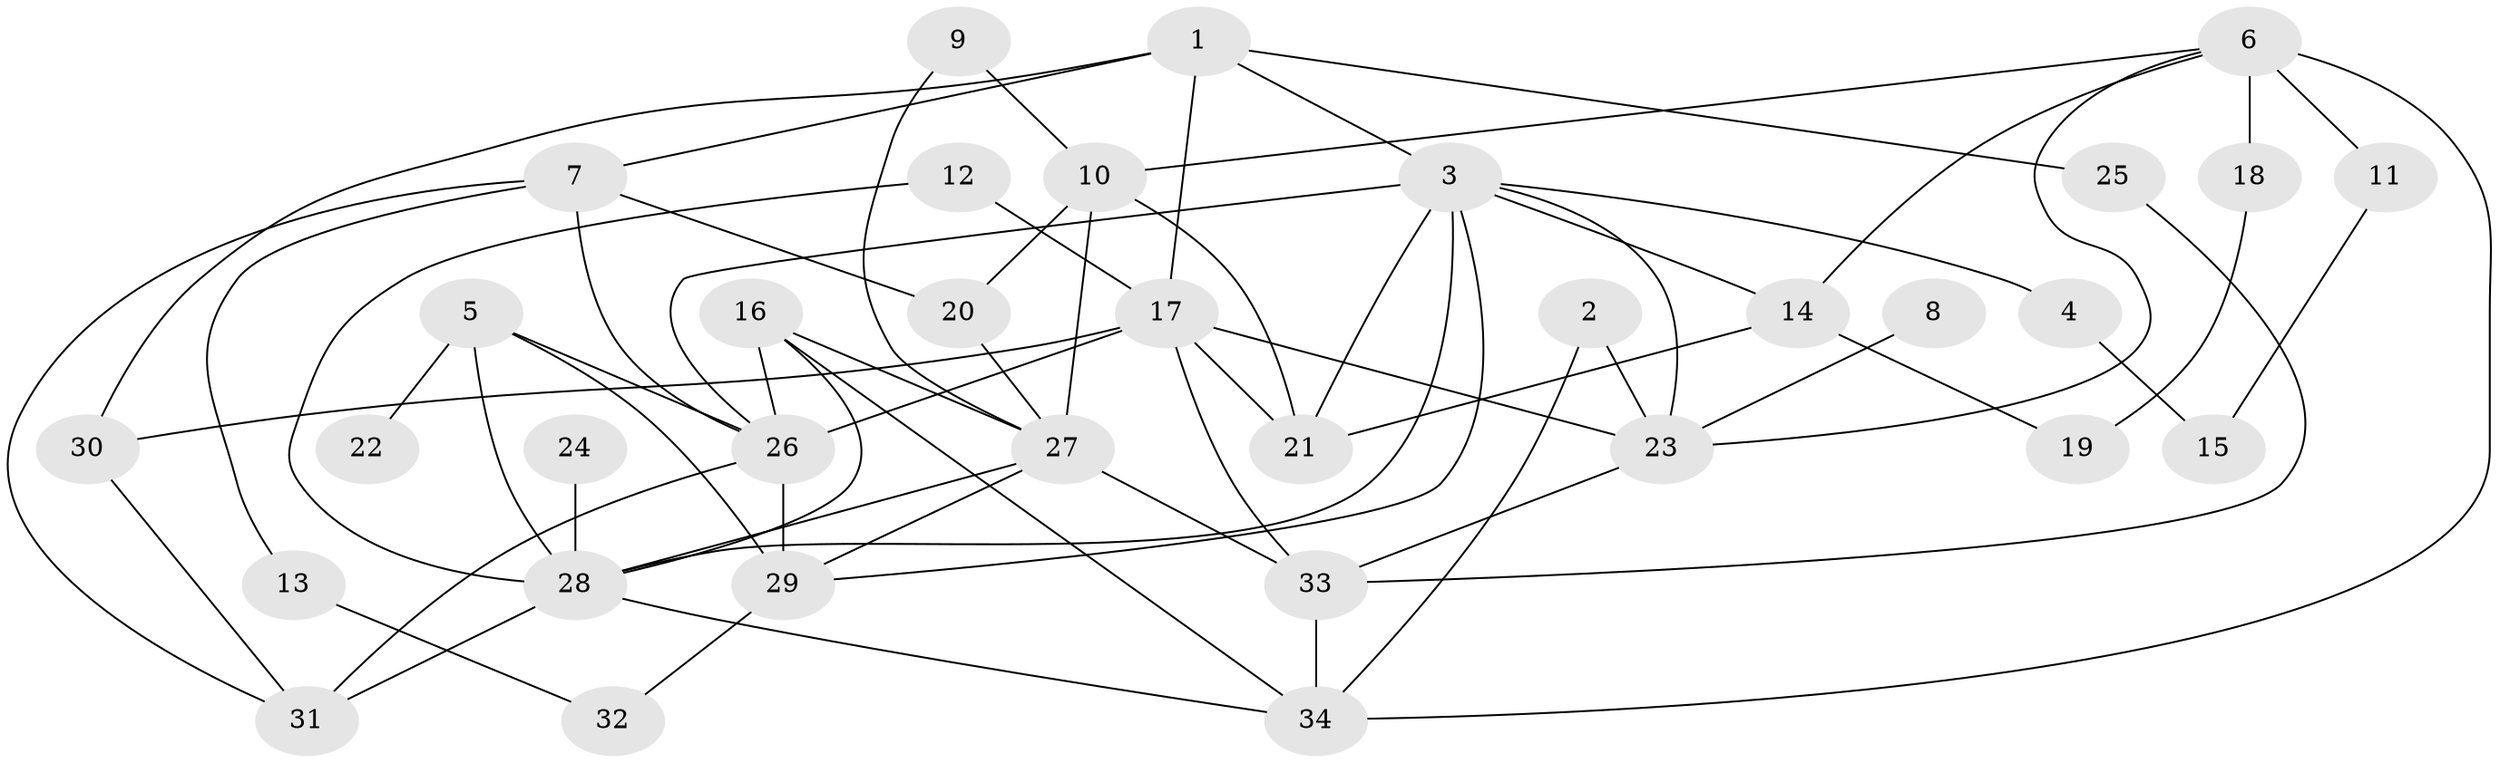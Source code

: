 // original degree distribution, {5: 0.11904761904761904, 10: 0.023809523809523808, 3: 0.20238095238095238, 4: 0.08333333333333333, 1: 0.25, 2: 0.2619047619047619, 6: 0.03571428571428571, 7: 0.023809523809523808}
// Generated by graph-tools (version 1.1) at 2025/36/03/04/25 23:36:03]
// undirected, 34 vertices, 65 edges
graph export_dot {
  node [color=gray90,style=filled];
  1;
  2;
  3;
  4;
  5;
  6;
  7;
  8;
  9;
  10;
  11;
  12;
  13;
  14;
  15;
  16;
  17;
  18;
  19;
  20;
  21;
  22;
  23;
  24;
  25;
  26;
  27;
  28;
  29;
  30;
  31;
  32;
  33;
  34;
  1 -- 3 [weight=1.0];
  1 -- 7 [weight=1.0];
  1 -- 17 [weight=1.0];
  1 -- 25 [weight=1.0];
  1 -- 30 [weight=1.0];
  2 -- 23 [weight=1.0];
  2 -- 34 [weight=1.0];
  3 -- 4 [weight=1.0];
  3 -- 14 [weight=1.0];
  3 -- 21 [weight=1.0];
  3 -- 23 [weight=1.0];
  3 -- 26 [weight=1.0];
  3 -- 28 [weight=1.0];
  3 -- 29 [weight=1.0];
  4 -- 15 [weight=1.0];
  5 -- 22 [weight=1.0];
  5 -- 26 [weight=1.0];
  5 -- 28 [weight=2.0];
  5 -- 29 [weight=1.0];
  6 -- 10 [weight=1.0];
  6 -- 11 [weight=1.0];
  6 -- 14 [weight=1.0];
  6 -- 18 [weight=2.0];
  6 -- 23 [weight=1.0];
  6 -- 34 [weight=1.0];
  7 -- 13 [weight=1.0];
  7 -- 20 [weight=1.0];
  7 -- 26 [weight=1.0];
  7 -- 31 [weight=1.0];
  8 -- 23 [weight=1.0];
  9 -- 10 [weight=1.0];
  9 -- 27 [weight=1.0];
  10 -- 20 [weight=1.0];
  10 -- 21 [weight=1.0];
  10 -- 27 [weight=1.0];
  11 -- 15 [weight=1.0];
  12 -- 17 [weight=1.0];
  12 -- 28 [weight=1.0];
  13 -- 32 [weight=1.0];
  14 -- 19 [weight=1.0];
  14 -- 21 [weight=1.0];
  16 -- 26 [weight=1.0];
  16 -- 27 [weight=1.0];
  16 -- 28 [weight=1.0];
  16 -- 34 [weight=1.0];
  17 -- 21 [weight=1.0];
  17 -- 23 [weight=1.0];
  17 -- 26 [weight=1.0];
  17 -- 30 [weight=1.0];
  17 -- 33 [weight=2.0];
  18 -- 19 [weight=2.0];
  20 -- 27 [weight=1.0];
  23 -- 33 [weight=2.0];
  24 -- 28 [weight=2.0];
  25 -- 33 [weight=1.0];
  26 -- 29 [weight=1.0];
  26 -- 31 [weight=1.0];
  27 -- 28 [weight=1.0];
  27 -- 29 [weight=1.0];
  27 -- 33 [weight=1.0];
  28 -- 31 [weight=1.0];
  28 -- 34 [weight=1.0];
  29 -- 32 [weight=1.0];
  30 -- 31 [weight=1.0];
  33 -- 34 [weight=1.0];
}
